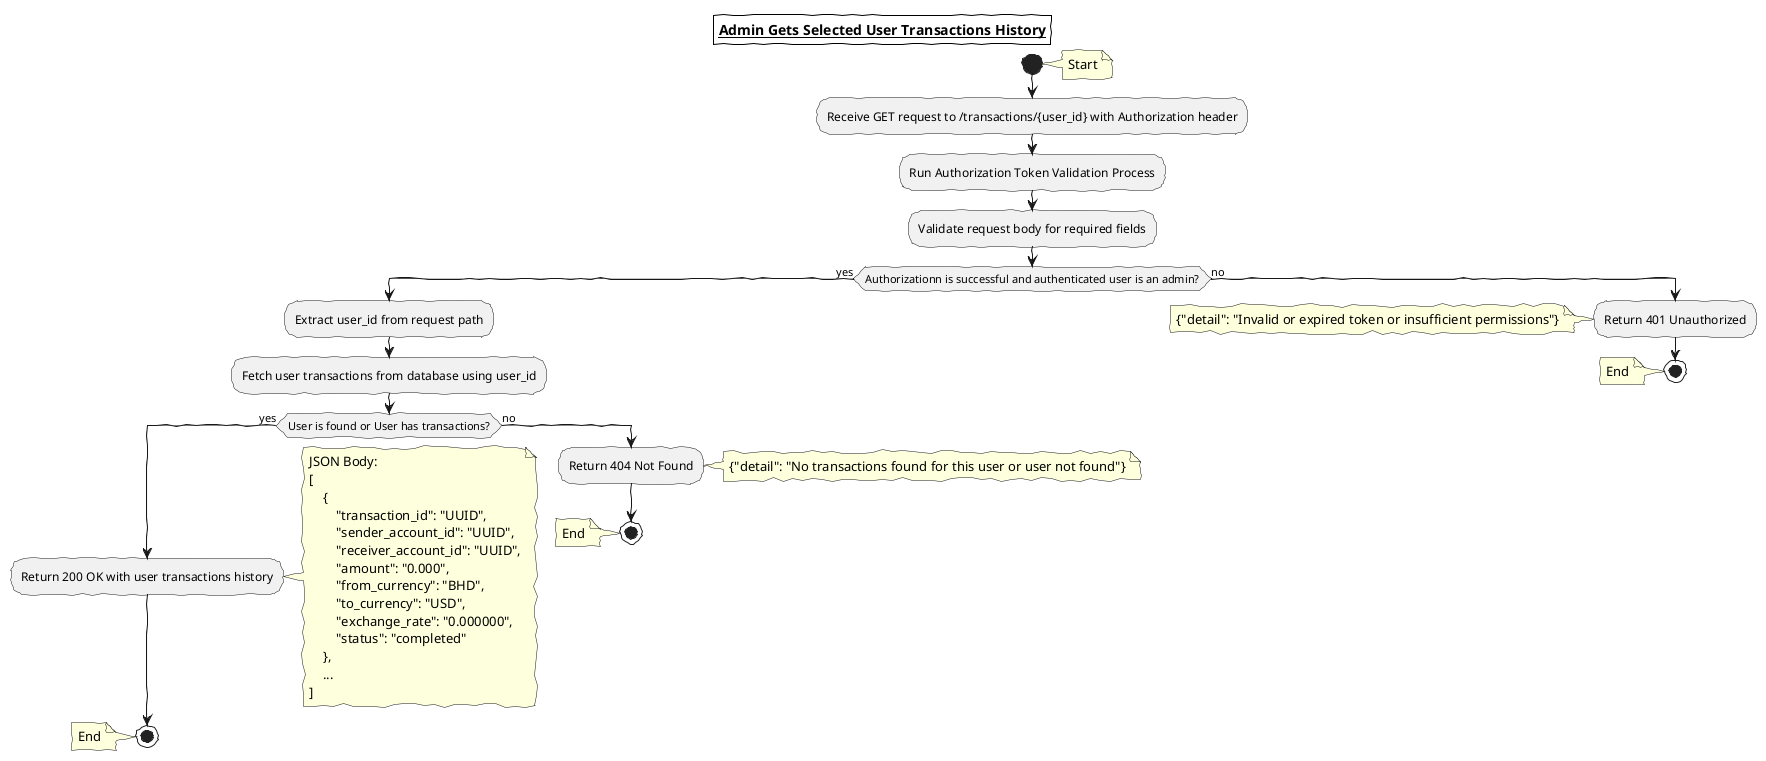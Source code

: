 @startuml Admin Gets Selected User Transactions History
skinparam handwritten true
skinparam titleBorder 1
skinparam titleBorderColor black
title **<u>Admin Gets Selected User Transactions History</u>**

start
note right: Start
:Receive GET request to /transactions/{user_id} with Authorization header;

:Run Authorization Token Validation Process;
:Validate request body for required fields;
if (Authorizationn is successful and authenticated user is an admin?) then (yes)
    :Extract user_id from request path;
    :Fetch user transactions from database using user_id;

    if (User is found or User has transactions?) then (yes)
        :Return 200 OK with user transactions history;
        note right
            JSON Body:
            [
                {
                    "transaction_id": "UUID",
                    "sender_account_id": "UUID",
                    "receiver_account_id": "UUID",
                    "amount": "0.000",
                    "from_currency": "BHD",
                    "to_currency": "USD",
                    "exchange_rate": "0.000000",
                    "status": "completed"
                },
                ...
            ]
        end note
        stop
        note left: End
    else (no)
        :Return 404 Not Found;
        note right: {"detail": "No transactions found for this user or user not found"}
        stop
        note left: End
    endif
else (no)
    :Return 401 Unauthorized;
    note left: {"detail": "Invalid or expired token or insufficient permissions"}
    stop
    note left: End
endif
@enduml